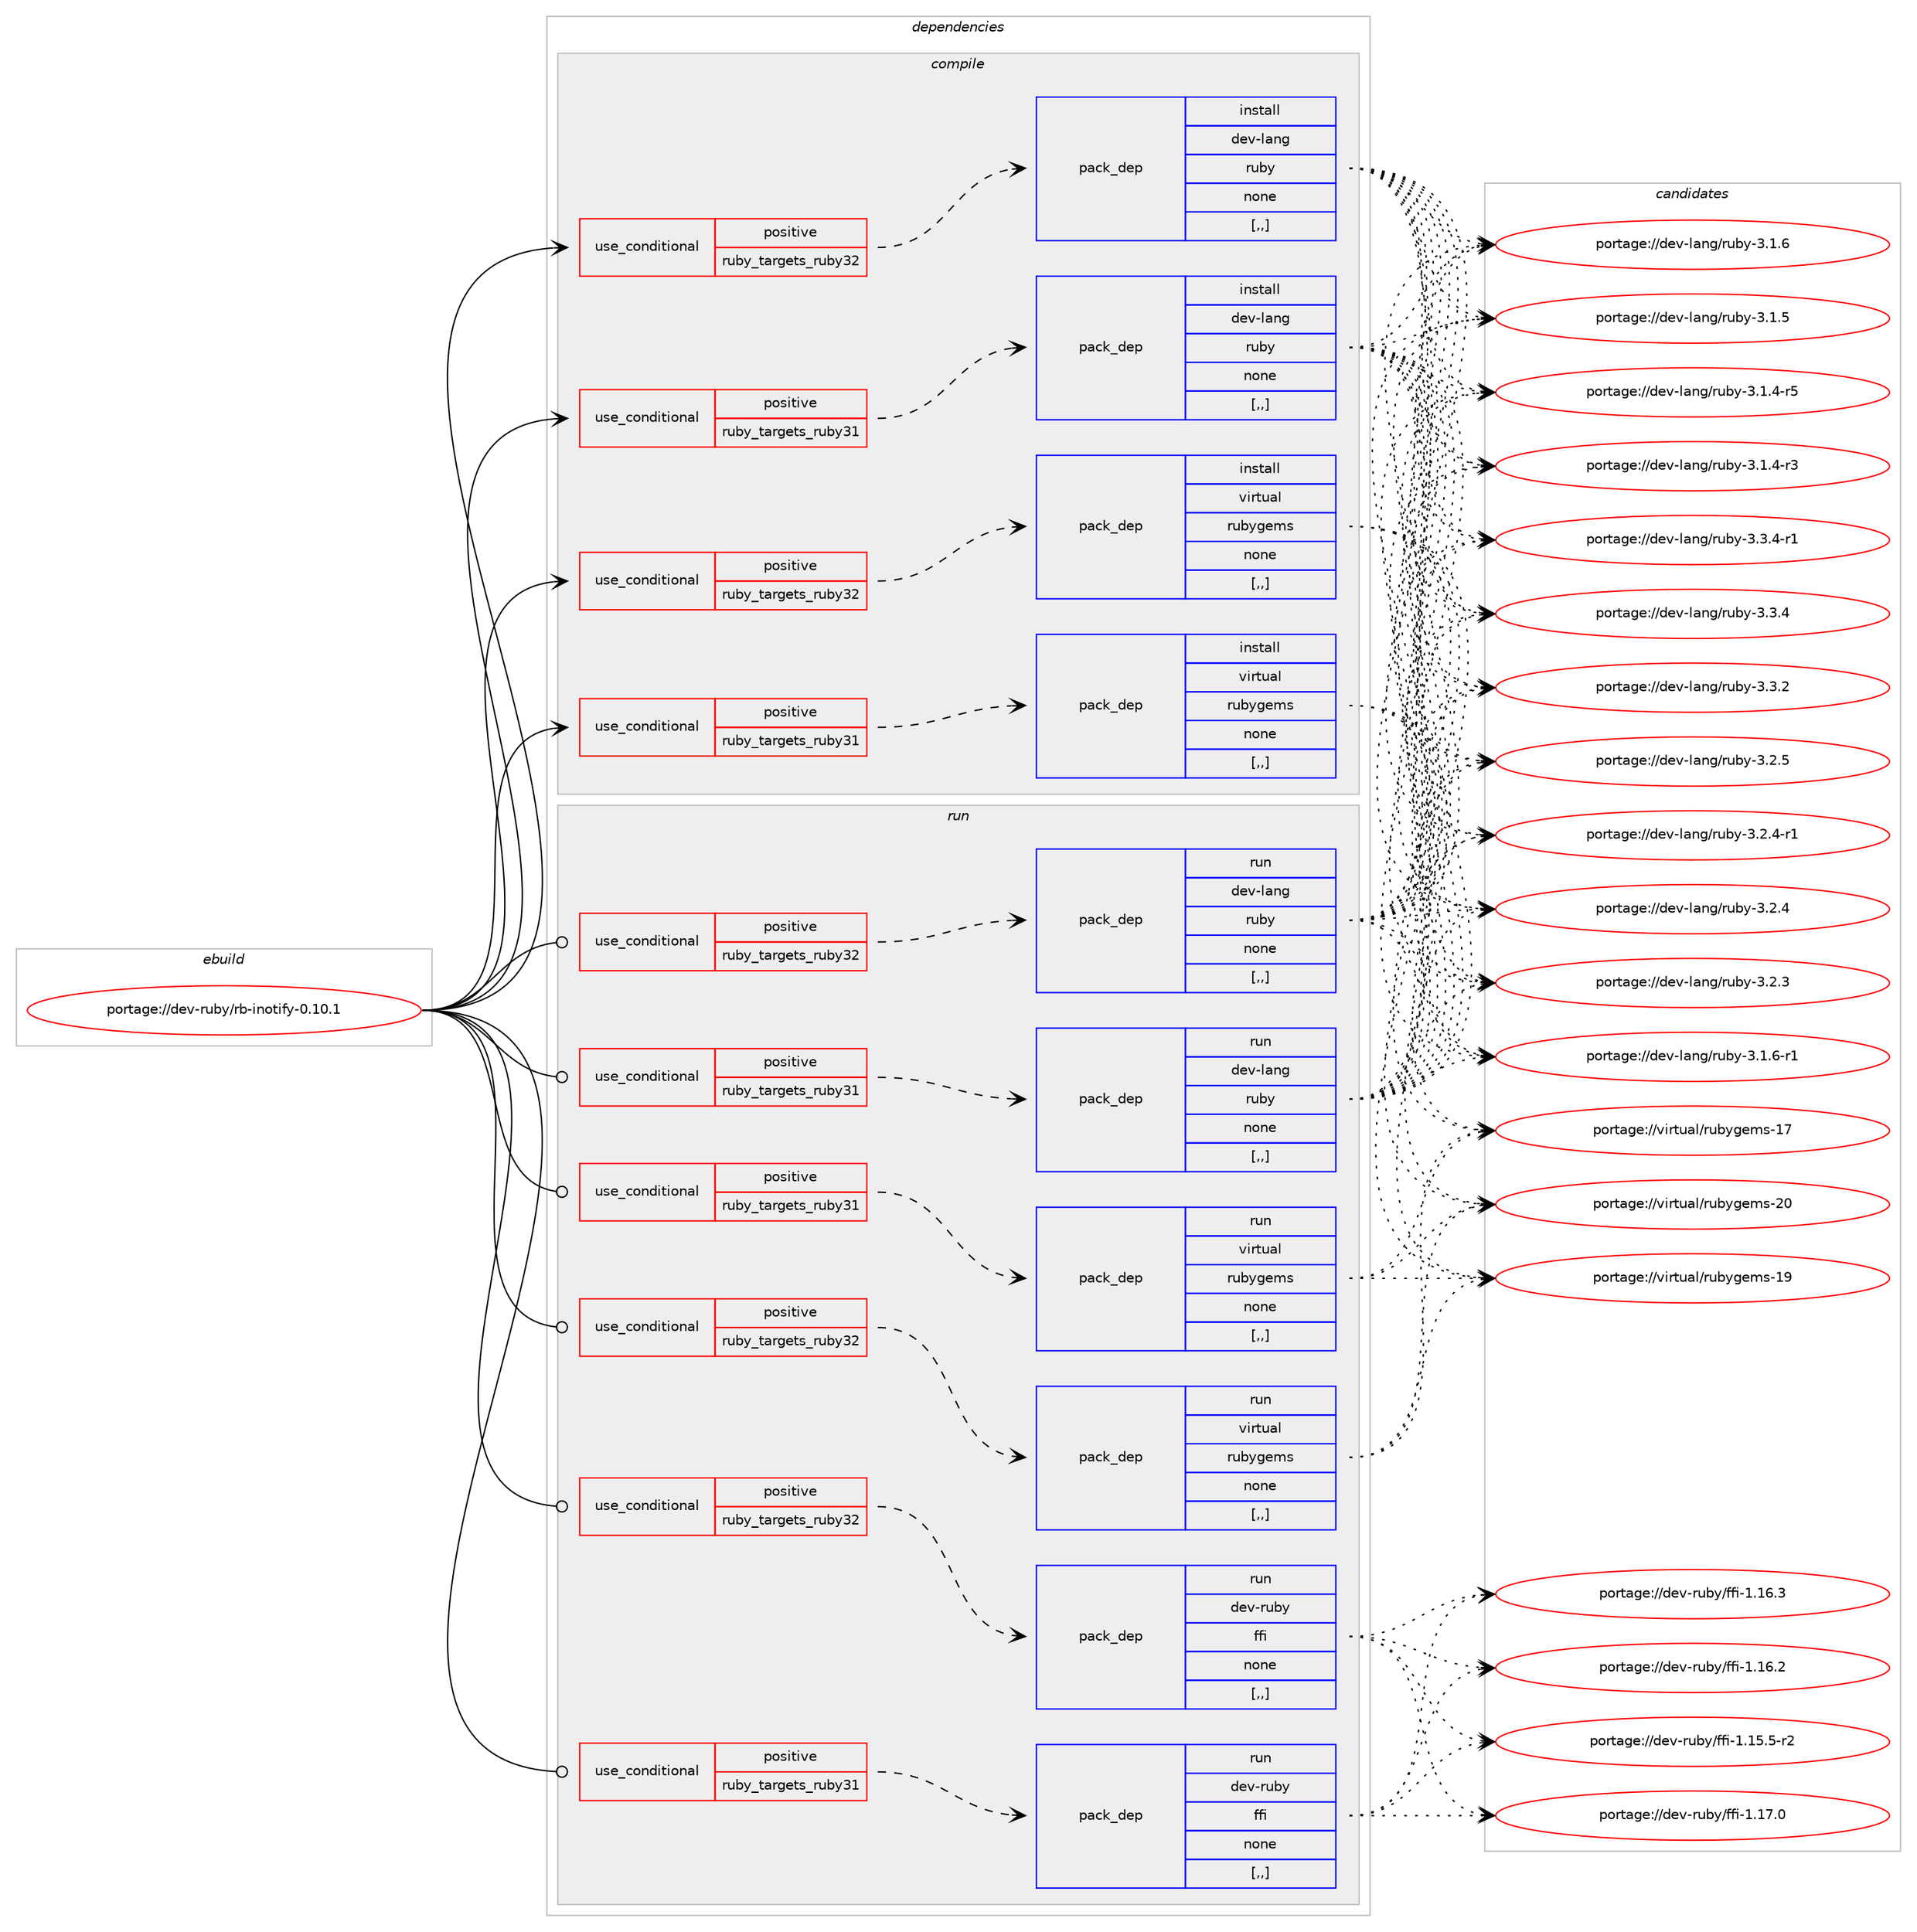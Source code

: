 digraph prolog {

# *************
# Graph options
# *************

newrank=true;
concentrate=true;
compound=true;
graph [rankdir=LR,fontname=Helvetica,fontsize=10,ranksep=1.5];#, ranksep=2.5, nodesep=0.2];
edge  [arrowhead=vee];
node  [fontname=Helvetica,fontsize=10];

# **********
# The ebuild
# **********

subgraph cluster_leftcol {
color=gray;
label=<<i>ebuild</i>>;
id [label="portage://dev-ruby/rb-inotify-0.10.1", color=red, width=4, href="../dev-ruby/rb-inotify-0.10.1.svg"];
}

# ****************
# The dependencies
# ****************

subgraph cluster_midcol {
color=gray;
label=<<i>dependencies</i>>;
subgraph cluster_compile {
fillcolor="#eeeeee";
style=filled;
label=<<i>compile</i>>;
subgraph cond53779 {
dependency197124 [label=<<TABLE BORDER="0" CELLBORDER="1" CELLSPACING="0" CELLPADDING="4"><TR><TD ROWSPAN="3" CELLPADDING="10">use_conditional</TD></TR><TR><TD>positive</TD></TR><TR><TD>ruby_targets_ruby31</TD></TR></TABLE>>, shape=none, color=red];
subgraph pack141993 {
dependency197125 [label=<<TABLE BORDER="0" CELLBORDER="1" CELLSPACING="0" CELLPADDING="4" WIDTH="220"><TR><TD ROWSPAN="6" CELLPADDING="30">pack_dep</TD></TR><TR><TD WIDTH="110">install</TD></TR><TR><TD>dev-lang</TD></TR><TR><TD>ruby</TD></TR><TR><TD>none</TD></TR><TR><TD>[,,]</TD></TR></TABLE>>, shape=none, color=blue];
}
dependency197124:e -> dependency197125:w [weight=20,style="dashed",arrowhead="vee"];
}
id:e -> dependency197124:w [weight=20,style="solid",arrowhead="vee"];
subgraph cond53780 {
dependency197126 [label=<<TABLE BORDER="0" CELLBORDER="1" CELLSPACING="0" CELLPADDING="4"><TR><TD ROWSPAN="3" CELLPADDING="10">use_conditional</TD></TR><TR><TD>positive</TD></TR><TR><TD>ruby_targets_ruby31</TD></TR></TABLE>>, shape=none, color=red];
subgraph pack141994 {
dependency197127 [label=<<TABLE BORDER="0" CELLBORDER="1" CELLSPACING="0" CELLPADDING="4" WIDTH="220"><TR><TD ROWSPAN="6" CELLPADDING="30">pack_dep</TD></TR><TR><TD WIDTH="110">install</TD></TR><TR><TD>virtual</TD></TR><TR><TD>rubygems</TD></TR><TR><TD>none</TD></TR><TR><TD>[,,]</TD></TR></TABLE>>, shape=none, color=blue];
}
dependency197126:e -> dependency197127:w [weight=20,style="dashed",arrowhead="vee"];
}
id:e -> dependency197126:w [weight=20,style="solid",arrowhead="vee"];
subgraph cond53781 {
dependency197128 [label=<<TABLE BORDER="0" CELLBORDER="1" CELLSPACING="0" CELLPADDING="4"><TR><TD ROWSPAN="3" CELLPADDING="10">use_conditional</TD></TR><TR><TD>positive</TD></TR><TR><TD>ruby_targets_ruby32</TD></TR></TABLE>>, shape=none, color=red];
subgraph pack141995 {
dependency197129 [label=<<TABLE BORDER="0" CELLBORDER="1" CELLSPACING="0" CELLPADDING="4" WIDTH="220"><TR><TD ROWSPAN="6" CELLPADDING="30">pack_dep</TD></TR><TR><TD WIDTH="110">install</TD></TR><TR><TD>dev-lang</TD></TR><TR><TD>ruby</TD></TR><TR><TD>none</TD></TR><TR><TD>[,,]</TD></TR></TABLE>>, shape=none, color=blue];
}
dependency197128:e -> dependency197129:w [weight=20,style="dashed",arrowhead="vee"];
}
id:e -> dependency197128:w [weight=20,style="solid",arrowhead="vee"];
subgraph cond53782 {
dependency197130 [label=<<TABLE BORDER="0" CELLBORDER="1" CELLSPACING="0" CELLPADDING="4"><TR><TD ROWSPAN="3" CELLPADDING="10">use_conditional</TD></TR><TR><TD>positive</TD></TR><TR><TD>ruby_targets_ruby32</TD></TR></TABLE>>, shape=none, color=red];
subgraph pack141996 {
dependency197131 [label=<<TABLE BORDER="0" CELLBORDER="1" CELLSPACING="0" CELLPADDING="4" WIDTH="220"><TR><TD ROWSPAN="6" CELLPADDING="30">pack_dep</TD></TR><TR><TD WIDTH="110">install</TD></TR><TR><TD>virtual</TD></TR><TR><TD>rubygems</TD></TR><TR><TD>none</TD></TR><TR><TD>[,,]</TD></TR></TABLE>>, shape=none, color=blue];
}
dependency197130:e -> dependency197131:w [weight=20,style="dashed",arrowhead="vee"];
}
id:e -> dependency197130:w [weight=20,style="solid",arrowhead="vee"];
}
subgraph cluster_compileandrun {
fillcolor="#eeeeee";
style=filled;
label=<<i>compile and run</i>>;
}
subgraph cluster_run {
fillcolor="#eeeeee";
style=filled;
label=<<i>run</i>>;
subgraph cond53783 {
dependency197132 [label=<<TABLE BORDER="0" CELLBORDER="1" CELLSPACING="0" CELLPADDING="4"><TR><TD ROWSPAN="3" CELLPADDING="10">use_conditional</TD></TR><TR><TD>positive</TD></TR><TR><TD>ruby_targets_ruby31</TD></TR></TABLE>>, shape=none, color=red];
subgraph pack141997 {
dependency197133 [label=<<TABLE BORDER="0" CELLBORDER="1" CELLSPACING="0" CELLPADDING="4" WIDTH="220"><TR><TD ROWSPAN="6" CELLPADDING="30">pack_dep</TD></TR><TR><TD WIDTH="110">run</TD></TR><TR><TD>dev-lang</TD></TR><TR><TD>ruby</TD></TR><TR><TD>none</TD></TR><TR><TD>[,,]</TD></TR></TABLE>>, shape=none, color=blue];
}
dependency197132:e -> dependency197133:w [weight=20,style="dashed",arrowhead="vee"];
}
id:e -> dependency197132:w [weight=20,style="solid",arrowhead="odot"];
subgraph cond53784 {
dependency197134 [label=<<TABLE BORDER="0" CELLBORDER="1" CELLSPACING="0" CELLPADDING="4"><TR><TD ROWSPAN="3" CELLPADDING="10">use_conditional</TD></TR><TR><TD>positive</TD></TR><TR><TD>ruby_targets_ruby31</TD></TR></TABLE>>, shape=none, color=red];
subgraph pack141998 {
dependency197135 [label=<<TABLE BORDER="0" CELLBORDER="1" CELLSPACING="0" CELLPADDING="4" WIDTH="220"><TR><TD ROWSPAN="6" CELLPADDING="30">pack_dep</TD></TR><TR><TD WIDTH="110">run</TD></TR><TR><TD>dev-ruby</TD></TR><TR><TD>ffi</TD></TR><TR><TD>none</TD></TR><TR><TD>[,,]</TD></TR></TABLE>>, shape=none, color=blue];
}
dependency197134:e -> dependency197135:w [weight=20,style="dashed",arrowhead="vee"];
}
id:e -> dependency197134:w [weight=20,style="solid",arrowhead="odot"];
subgraph cond53785 {
dependency197136 [label=<<TABLE BORDER="0" CELLBORDER="1" CELLSPACING="0" CELLPADDING="4"><TR><TD ROWSPAN="3" CELLPADDING="10">use_conditional</TD></TR><TR><TD>positive</TD></TR><TR><TD>ruby_targets_ruby31</TD></TR></TABLE>>, shape=none, color=red];
subgraph pack141999 {
dependency197137 [label=<<TABLE BORDER="0" CELLBORDER="1" CELLSPACING="0" CELLPADDING="4" WIDTH="220"><TR><TD ROWSPAN="6" CELLPADDING="30">pack_dep</TD></TR><TR><TD WIDTH="110">run</TD></TR><TR><TD>virtual</TD></TR><TR><TD>rubygems</TD></TR><TR><TD>none</TD></TR><TR><TD>[,,]</TD></TR></TABLE>>, shape=none, color=blue];
}
dependency197136:e -> dependency197137:w [weight=20,style="dashed",arrowhead="vee"];
}
id:e -> dependency197136:w [weight=20,style="solid",arrowhead="odot"];
subgraph cond53786 {
dependency197138 [label=<<TABLE BORDER="0" CELLBORDER="1" CELLSPACING="0" CELLPADDING="4"><TR><TD ROWSPAN="3" CELLPADDING="10">use_conditional</TD></TR><TR><TD>positive</TD></TR><TR><TD>ruby_targets_ruby32</TD></TR></TABLE>>, shape=none, color=red];
subgraph pack142000 {
dependency197139 [label=<<TABLE BORDER="0" CELLBORDER="1" CELLSPACING="0" CELLPADDING="4" WIDTH="220"><TR><TD ROWSPAN="6" CELLPADDING="30">pack_dep</TD></TR><TR><TD WIDTH="110">run</TD></TR><TR><TD>dev-lang</TD></TR><TR><TD>ruby</TD></TR><TR><TD>none</TD></TR><TR><TD>[,,]</TD></TR></TABLE>>, shape=none, color=blue];
}
dependency197138:e -> dependency197139:w [weight=20,style="dashed",arrowhead="vee"];
}
id:e -> dependency197138:w [weight=20,style="solid",arrowhead="odot"];
subgraph cond53787 {
dependency197140 [label=<<TABLE BORDER="0" CELLBORDER="1" CELLSPACING="0" CELLPADDING="4"><TR><TD ROWSPAN="3" CELLPADDING="10">use_conditional</TD></TR><TR><TD>positive</TD></TR><TR><TD>ruby_targets_ruby32</TD></TR></TABLE>>, shape=none, color=red];
subgraph pack142001 {
dependency197141 [label=<<TABLE BORDER="0" CELLBORDER="1" CELLSPACING="0" CELLPADDING="4" WIDTH="220"><TR><TD ROWSPAN="6" CELLPADDING="30">pack_dep</TD></TR><TR><TD WIDTH="110">run</TD></TR><TR><TD>dev-ruby</TD></TR><TR><TD>ffi</TD></TR><TR><TD>none</TD></TR><TR><TD>[,,]</TD></TR></TABLE>>, shape=none, color=blue];
}
dependency197140:e -> dependency197141:w [weight=20,style="dashed",arrowhead="vee"];
}
id:e -> dependency197140:w [weight=20,style="solid",arrowhead="odot"];
subgraph cond53788 {
dependency197142 [label=<<TABLE BORDER="0" CELLBORDER="1" CELLSPACING="0" CELLPADDING="4"><TR><TD ROWSPAN="3" CELLPADDING="10">use_conditional</TD></TR><TR><TD>positive</TD></TR><TR><TD>ruby_targets_ruby32</TD></TR></TABLE>>, shape=none, color=red];
subgraph pack142002 {
dependency197143 [label=<<TABLE BORDER="0" CELLBORDER="1" CELLSPACING="0" CELLPADDING="4" WIDTH="220"><TR><TD ROWSPAN="6" CELLPADDING="30">pack_dep</TD></TR><TR><TD WIDTH="110">run</TD></TR><TR><TD>virtual</TD></TR><TR><TD>rubygems</TD></TR><TR><TD>none</TD></TR><TR><TD>[,,]</TD></TR></TABLE>>, shape=none, color=blue];
}
dependency197142:e -> dependency197143:w [weight=20,style="dashed",arrowhead="vee"];
}
id:e -> dependency197142:w [weight=20,style="solid",arrowhead="odot"];
}
}

# **************
# The candidates
# **************

subgraph cluster_choices {
rank=same;
color=gray;
label=<<i>candidates</i>>;

subgraph choice141993 {
color=black;
nodesep=1;
choice100101118451089711010347114117981214551465146524511449 [label="portage://dev-lang/ruby-3.3.4-r1", color=red, width=4,href="../dev-lang/ruby-3.3.4-r1.svg"];
choice10010111845108971101034711411798121455146514652 [label="portage://dev-lang/ruby-3.3.4", color=red, width=4,href="../dev-lang/ruby-3.3.4.svg"];
choice10010111845108971101034711411798121455146514650 [label="portage://dev-lang/ruby-3.3.2", color=red, width=4,href="../dev-lang/ruby-3.3.2.svg"];
choice10010111845108971101034711411798121455146504653 [label="portage://dev-lang/ruby-3.2.5", color=red, width=4,href="../dev-lang/ruby-3.2.5.svg"];
choice100101118451089711010347114117981214551465046524511449 [label="portage://dev-lang/ruby-3.2.4-r1", color=red, width=4,href="../dev-lang/ruby-3.2.4-r1.svg"];
choice10010111845108971101034711411798121455146504652 [label="portage://dev-lang/ruby-3.2.4", color=red, width=4,href="../dev-lang/ruby-3.2.4.svg"];
choice10010111845108971101034711411798121455146504651 [label="portage://dev-lang/ruby-3.2.3", color=red, width=4,href="../dev-lang/ruby-3.2.3.svg"];
choice100101118451089711010347114117981214551464946544511449 [label="portage://dev-lang/ruby-3.1.6-r1", color=red, width=4,href="../dev-lang/ruby-3.1.6-r1.svg"];
choice10010111845108971101034711411798121455146494654 [label="portage://dev-lang/ruby-3.1.6", color=red, width=4,href="../dev-lang/ruby-3.1.6.svg"];
choice10010111845108971101034711411798121455146494653 [label="portage://dev-lang/ruby-3.1.5", color=red, width=4,href="../dev-lang/ruby-3.1.5.svg"];
choice100101118451089711010347114117981214551464946524511453 [label="portage://dev-lang/ruby-3.1.4-r5", color=red, width=4,href="../dev-lang/ruby-3.1.4-r5.svg"];
choice100101118451089711010347114117981214551464946524511451 [label="portage://dev-lang/ruby-3.1.4-r3", color=red, width=4,href="../dev-lang/ruby-3.1.4-r3.svg"];
dependency197125:e -> choice100101118451089711010347114117981214551465146524511449:w [style=dotted,weight="100"];
dependency197125:e -> choice10010111845108971101034711411798121455146514652:w [style=dotted,weight="100"];
dependency197125:e -> choice10010111845108971101034711411798121455146514650:w [style=dotted,weight="100"];
dependency197125:e -> choice10010111845108971101034711411798121455146504653:w [style=dotted,weight="100"];
dependency197125:e -> choice100101118451089711010347114117981214551465046524511449:w [style=dotted,weight="100"];
dependency197125:e -> choice10010111845108971101034711411798121455146504652:w [style=dotted,weight="100"];
dependency197125:e -> choice10010111845108971101034711411798121455146504651:w [style=dotted,weight="100"];
dependency197125:e -> choice100101118451089711010347114117981214551464946544511449:w [style=dotted,weight="100"];
dependency197125:e -> choice10010111845108971101034711411798121455146494654:w [style=dotted,weight="100"];
dependency197125:e -> choice10010111845108971101034711411798121455146494653:w [style=dotted,weight="100"];
dependency197125:e -> choice100101118451089711010347114117981214551464946524511453:w [style=dotted,weight="100"];
dependency197125:e -> choice100101118451089711010347114117981214551464946524511451:w [style=dotted,weight="100"];
}
subgraph choice141994 {
color=black;
nodesep=1;
choice118105114116117971084711411798121103101109115455048 [label="portage://virtual/rubygems-20", color=red, width=4,href="../virtual/rubygems-20.svg"];
choice118105114116117971084711411798121103101109115454957 [label="portage://virtual/rubygems-19", color=red, width=4,href="../virtual/rubygems-19.svg"];
choice118105114116117971084711411798121103101109115454955 [label="portage://virtual/rubygems-17", color=red, width=4,href="../virtual/rubygems-17.svg"];
dependency197127:e -> choice118105114116117971084711411798121103101109115455048:w [style=dotted,weight="100"];
dependency197127:e -> choice118105114116117971084711411798121103101109115454957:w [style=dotted,weight="100"];
dependency197127:e -> choice118105114116117971084711411798121103101109115454955:w [style=dotted,weight="100"];
}
subgraph choice141995 {
color=black;
nodesep=1;
choice100101118451089711010347114117981214551465146524511449 [label="portage://dev-lang/ruby-3.3.4-r1", color=red, width=4,href="../dev-lang/ruby-3.3.4-r1.svg"];
choice10010111845108971101034711411798121455146514652 [label="portage://dev-lang/ruby-3.3.4", color=red, width=4,href="../dev-lang/ruby-3.3.4.svg"];
choice10010111845108971101034711411798121455146514650 [label="portage://dev-lang/ruby-3.3.2", color=red, width=4,href="../dev-lang/ruby-3.3.2.svg"];
choice10010111845108971101034711411798121455146504653 [label="portage://dev-lang/ruby-3.2.5", color=red, width=4,href="../dev-lang/ruby-3.2.5.svg"];
choice100101118451089711010347114117981214551465046524511449 [label="portage://dev-lang/ruby-3.2.4-r1", color=red, width=4,href="../dev-lang/ruby-3.2.4-r1.svg"];
choice10010111845108971101034711411798121455146504652 [label="portage://dev-lang/ruby-3.2.4", color=red, width=4,href="../dev-lang/ruby-3.2.4.svg"];
choice10010111845108971101034711411798121455146504651 [label="portage://dev-lang/ruby-3.2.3", color=red, width=4,href="../dev-lang/ruby-3.2.3.svg"];
choice100101118451089711010347114117981214551464946544511449 [label="portage://dev-lang/ruby-3.1.6-r1", color=red, width=4,href="../dev-lang/ruby-3.1.6-r1.svg"];
choice10010111845108971101034711411798121455146494654 [label="portage://dev-lang/ruby-3.1.6", color=red, width=4,href="../dev-lang/ruby-3.1.6.svg"];
choice10010111845108971101034711411798121455146494653 [label="portage://dev-lang/ruby-3.1.5", color=red, width=4,href="../dev-lang/ruby-3.1.5.svg"];
choice100101118451089711010347114117981214551464946524511453 [label="portage://dev-lang/ruby-3.1.4-r5", color=red, width=4,href="../dev-lang/ruby-3.1.4-r5.svg"];
choice100101118451089711010347114117981214551464946524511451 [label="portage://dev-lang/ruby-3.1.4-r3", color=red, width=4,href="../dev-lang/ruby-3.1.4-r3.svg"];
dependency197129:e -> choice100101118451089711010347114117981214551465146524511449:w [style=dotted,weight="100"];
dependency197129:e -> choice10010111845108971101034711411798121455146514652:w [style=dotted,weight="100"];
dependency197129:e -> choice10010111845108971101034711411798121455146514650:w [style=dotted,weight="100"];
dependency197129:e -> choice10010111845108971101034711411798121455146504653:w [style=dotted,weight="100"];
dependency197129:e -> choice100101118451089711010347114117981214551465046524511449:w [style=dotted,weight="100"];
dependency197129:e -> choice10010111845108971101034711411798121455146504652:w [style=dotted,weight="100"];
dependency197129:e -> choice10010111845108971101034711411798121455146504651:w [style=dotted,weight="100"];
dependency197129:e -> choice100101118451089711010347114117981214551464946544511449:w [style=dotted,weight="100"];
dependency197129:e -> choice10010111845108971101034711411798121455146494654:w [style=dotted,weight="100"];
dependency197129:e -> choice10010111845108971101034711411798121455146494653:w [style=dotted,weight="100"];
dependency197129:e -> choice100101118451089711010347114117981214551464946524511453:w [style=dotted,weight="100"];
dependency197129:e -> choice100101118451089711010347114117981214551464946524511451:w [style=dotted,weight="100"];
}
subgraph choice141996 {
color=black;
nodesep=1;
choice118105114116117971084711411798121103101109115455048 [label="portage://virtual/rubygems-20", color=red, width=4,href="../virtual/rubygems-20.svg"];
choice118105114116117971084711411798121103101109115454957 [label="portage://virtual/rubygems-19", color=red, width=4,href="../virtual/rubygems-19.svg"];
choice118105114116117971084711411798121103101109115454955 [label="portage://virtual/rubygems-17", color=red, width=4,href="../virtual/rubygems-17.svg"];
dependency197131:e -> choice118105114116117971084711411798121103101109115455048:w [style=dotted,weight="100"];
dependency197131:e -> choice118105114116117971084711411798121103101109115454957:w [style=dotted,weight="100"];
dependency197131:e -> choice118105114116117971084711411798121103101109115454955:w [style=dotted,weight="100"];
}
subgraph choice141997 {
color=black;
nodesep=1;
choice100101118451089711010347114117981214551465146524511449 [label="portage://dev-lang/ruby-3.3.4-r1", color=red, width=4,href="../dev-lang/ruby-3.3.4-r1.svg"];
choice10010111845108971101034711411798121455146514652 [label="portage://dev-lang/ruby-3.3.4", color=red, width=4,href="../dev-lang/ruby-3.3.4.svg"];
choice10010111845108971101034711411798121455146514650 [label="portage://dev-lang/ruby-3.3.2", color=red, width=4,href="../dev-lang/ruby-3.3.2.svg"];
choice10010111845108971101034711411798121455146504653 [label="portage://dev-lang/ruby-3.2.5", color=red, width=4,href="../dev-lang/ruby-3.2.5.svg"];
choice100101118451089711010347114117981214551465046524511449 [label="portage://dev-lang/ruby-3.2.4-r1", color=red, width=4,href="../dev-lang/ruby-3.2.4-r1.svg"];
choice10010111845108971101034711411798121455146504652 [label="portage://dev-lang/ruby-3.2.4", color=red, width=4,href="../dev-lang/ruby-3.2.4.svg"];
choice10010111845108971101034711411798121455146504651 [label="portage://dev-lang/ruby-3.2.3", color=red, width=4,href="../dev-lang/ruby-3.2.3.svg"];
choice100101118451089711010347114117981214551464946544511449 [label="portage://dev-lang/ruby-3.1.6-r1", color=red, width=4,href="../dev-lang/ruby-3.1.6-r1.svg"];
choice10010111845108971101034711411798121455146494654 [label="portage://dev-lang/ruby-3.1.6", color=red, width=4,href="../dev-lang/ruby-3.1.6.svg"];
choice10010111845108971101034711411798121455146494653 [label="portage://dev-lang/ruby-3.1.5", color=red, width=4,href="../dev-lang/ruby-3.1.5.svg"];
choice100101118451089711010347114117981214551464946524511453 [label="portage://dev-lang/ruby-3.1.4-r5", color=red, width=4,href="../dev-lang/ruby-3.1.4-r5.svg"];
choice100101118451089711010347114117981214551464946524511451 [label="portage://dev-lang/ruby-3.1.4-r3", color=red, width=4,href="../dev-lang/ruby-3.1.4-r3.svg"];
dependency197133:e -> choice100101118451089711010347114117981214551465146524511449:w [style=dotted,weight="100"];
dependency197133:e -> choice10010111845108971101034711411798121455146514652:w [style=dotted,weight="100"];
dependency197133:e -> choice10010111845108971101034711411798121455146514650:w [style=dotted,weight="100"];
dependency197133:e -> choice10010111845108971101034711411798121455146504653:w [style=dotted,weight="100"];
dependency197133:e -> choice100101118451089711010347114117981214551465046524511449:w [style=dotted,weight="100"];
dependency197133:e -> choice10010111845108971101034711411798121455146504652:w [style=dotted,weight="100"];
dependency197133:e -> choice10010111845108971101034711411798121455146504651:w [style=dotted,weight="100"];
dependency197133:e -> choice100101118451089711010347114117981214551464946544511449:w [style=dotted,weight="100"];
dependency197133:e -> choice10010111845108971101034711411798121455146494654:w [style=dotted,weight="100"];
dependency197133:e -> choice10010111845108971101034711411798121455146494653:w [style=dotted,weight="100"];
dependency197133:e -> choice100101118451089711010347114117981214551464946524511453:w [style=dotted,weight="100"];
dependency197133:e -> choice100101118451089711010347114117981214551464946524511451:w [style=dotted,weight="100"];
}
subgraph choice141998 {
color=black;
nodesep=1;
choice10010111845114117981214710210210545494649554648 [label="portage://dev-ruby/ffi-1.17.0", color=red, width=4,href="../dev-ruby/ffi-1.17.0.svg"];
choice10010111845114117981214710210210545494649544651 [label="portage://dev-ruby/ffi-1.16.3", color=red, width=4,href="../dev-ruby/ffi-1.16.3.svg"];
choice10010111845114117981214710210210545494649544650 [label="portage://dev-ruby/ffi-1.16.2", color=red, width=4,href="../dev-ruby/ffi-1.16.2.svg"];
choice100101118451141179812147102102105454946495346534511450 [label="portage://dev-ruby/ffi-1.15.5-r2", color=red, width=4,href="../dev-ruby/ffi-1.15.5-r2.svg"];
dependency197135:e -> choice10010111845114117981214710210210545494649554648:w [style=dotted,weight="100"];
dependency197135:e -> choice10010111845114117981214710210210545494649544651:w [style=dotted,weight="100"];
dependency197135:e -> choice10010111845114117981214710210210545494649544650:w [style=dotted,weight="100"];
dependency197135:e -> choice100101118451141179812147102102105454946495346534511450:w [style=dotted,weight="100"];
}
subgraph choice141999 {
color=black;
nodesep=1;
choice118105114116117971084711411798121103101109115455048 [label="portage://virtual/rubygems-20", color=red, width=4,href="../virtual/rubygems-20.svg"];
choice118105114116117971084711411798121103101109115454957 [label="portage://virtual/rubygems-19", color=red, width=4,href="../virtual/rubygems-19.svg"];
choice118105114116117971084711411798121103101109115454955 [label="portage://virtual/rubygems-17", color=red, width=4,href="../virtual/rubygems-17.svg"];
dependency197137:e -> choice118105114116117971084711411798121103101109115455048:w [style=dotted,weight="100"];
dependency197137:e -> choice118105114116117971084711411798121103101109115454957:w [style=dotted,weight="100"];
dependency197137:e -> choice118105114116117971084711411798121103101109115454955:w [style=dotted,weight="100"];
}
subgraph choice142000 {
color=black;
nodesep=1;
choice100101118451089711010347114117981214551465146524511449 [label="portage://dev-lang/ruby-3.3.4-r1", color=red, width=4,href="../dev-lang/ruby-3.3.4-r1.svg"];
choice10010111845108971101034711411798121455146514652 [label="portage://dev-lang/ruby-3.3.4", color=red, width=4,href="../dev-lang/ruby-3.3.4.svg"];
choice10010111845108971101034711411798121455146514650 [label="portage://dev-lang/ruby-3.3.2", color=red, width=4,href="../dev-lang/ruby-3.3.2.svg"];
choice10010111845108971101034711411798121455146504653 [label="portage://dev-lang/ruby-3.2.5", color=red, width=4,href="../dev-lang/ruby-3.2.5.svg"];
choice100101118451089711010347114117981214551465046524511449 [label="portage://dev-lang/ruby-3.2.4-r1", color=red, width=4,href="../dev-lang/ruby-3.2.4-r1.svg"];
choice10010111845108971101034711411798121455146504652 [label="portage://dev-lang/ruby-3.2.4", color=red, width=4,href="../dev-lang/ruby-3.2.4.svg"];
choice10010111845108971101034711411798121455146504651 [label="portage://dev-lang/ruby-3.2.3", color=red, width=4,href="../dev-lang/ruby-3.2.3.svg"];
choice100101118451089711010347114117981214551464946544511449 [label="portage://dev-lang/ruby-3.1.6-r1", color=red, width=4,href="../dev-lang/ruby-3.1.6-r1.svg"];
choice10010111845108971101034711411798121455146494654 [label="portage://dev-lang/ruby-3.1.6", color=red, width=4,href="../dev-lang/ruby-3.1.6.svg"];
choice10010111845108971101034711411798121455146494653 [label="portage://dev-lang/ruby-3.1.5", color=red, width=4,href="../dev-lang/ruby-3.1.5.svg"];
choice100101118451089711010347114117981214551464946524511453 [label="portage://dev-lang/ruby-3.1.4-r5", color=red, width=4,href="../dev-lang/ruby-3.1.4-r5.svg"];
choice100101118451089711010347114117981214551464946524511451 [label="portage://dev-lang/ruby-3.1.4-r3", color=red, width=4,href="../dev-lang/ruby-3.1.4-r3.svg"];
dependency197139:e -> choice100101118451089711010347114117981214551465146524511449:w [style=dotted,weight="100"];
dependency197139:e -> choice10010111845108971101034711411798121455146514652:w [style=dotted,weight="100"];
dependency197139:e -> choice10010111845108971101034711411798121455146514650:w [style=dotted,weight="100"];
dependency197139:e -> choice10010111845108971101034711411798121455146504653:w [style=dotted,weight="100"];
dependency197139:e -> choice100101118451089711010347114117981214551465046524511449:w [style=dotted,weight="100"];
dependency197139:e -> choice10010111845108971101034711411798121455146504652:w [style=dotted,weight="100"];
dependency197139:e -> choice10010111845108971101034711411798121455146504651:w [style=dotted,weight="100"];
dependency197139:e -> choice100101118451089711010347114117981214551464946544511449:w [style=dotted,weight="100"];
dependency197139:e -> choice10010111845108971101034711411798121455146494654:w [style=dotted,weight="100"];
dependency197139:e -> choice10010111845108971101034711411798121455146494653:w [style=dotted,weight="100"];
dependency197139:e -> choice100101118451089711010347114117981214551464946524511453:w [style=dotted,weight="100"];
dependency197139:e -> choice100101118451089711010347114117981214551464946524511451:w [style=dotted,weight="100"];
}
subgraph choice142001 {
color=black;
nodesep=1;
choice10010111845114117981214710210210545494649554648 [label="portage://dev-ruby/ffi-1.17.0", color=red, width=4,href="../dev-ruby/ffi-1.17.0.svg"];
choice10010111845114117981214710210210545494649544651 [label="portage://dev-ruby/ffi-1.16.3", color=red, width=4,href="../dev-ruby/ffi-1.16.3.svg"];
choice10010111845114117981214710210210545494649544650 [label="portage://dev-ruby/ffi-1.16.2", color=red, width=4,href="../dev-ruby/ffi-1.16.2.svg"];
choice100101118451141179812147102102105454946495346534511450 [label="portage://dev-ruby/ffi-1.15.5-r2", color=red, width=4,href="../dev-ruby/ffi-1.15.5-r2.svg"];
dependency197141:e -> choice10010111845114117981214710210210545494649554648:w [style=dotted,weight="100"];
dependency197141:e -> choice10010111845114117981214710210210545494649544651:w [style=dotted,weight="100"];
dependency197141:e -> choice10010111845114117981214710210210545494649544650:w [style=dotted,weight="100"];
dependency197141:e -> choice100101118451141179812147102102105454946495346534511450:w [style=dotted,weight="100"];
}
subgraph choice142002 {
color=black;
nodesep=1;
choice118105114116117971084711411798121103101109115455048 [label="portage://virtual/rubygems-20", color=red, width=4,href="../virtual/rubygems-20.svg"];
choice118105114116117971084711411798121103101109115454957 [label="portage://virtual/rubygems-19", color=red, width=4,href="../virtual/rubygems-19.svg"];
choice118105114116117971084711411798121103101109115454955 [label="portage://virtual/rubygems-17", color=red, width=4,href="../virtual/rubygems-17.svg"];
dependency197143:e -> choice118105114116117971084711411798121103101109115455048:w [style=dotted,weight="100"];
dependency197143:e -> choice118105114116117971084711411798121103101109115454957:w [style=dotted,weight="100"];
dependency197143:e -> choice118105114116117971084711411798121103101109115454955:w [style=dotted,weight="100"];
}
}

}

